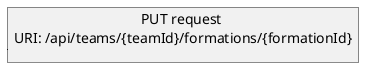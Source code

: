 @startuml Assign formation request
allowmixing

json "PUT request \nURI: /api/teams/{teamId}/formations/{formationId}" as setTeamCaptainRequest {
    
}

@enduml